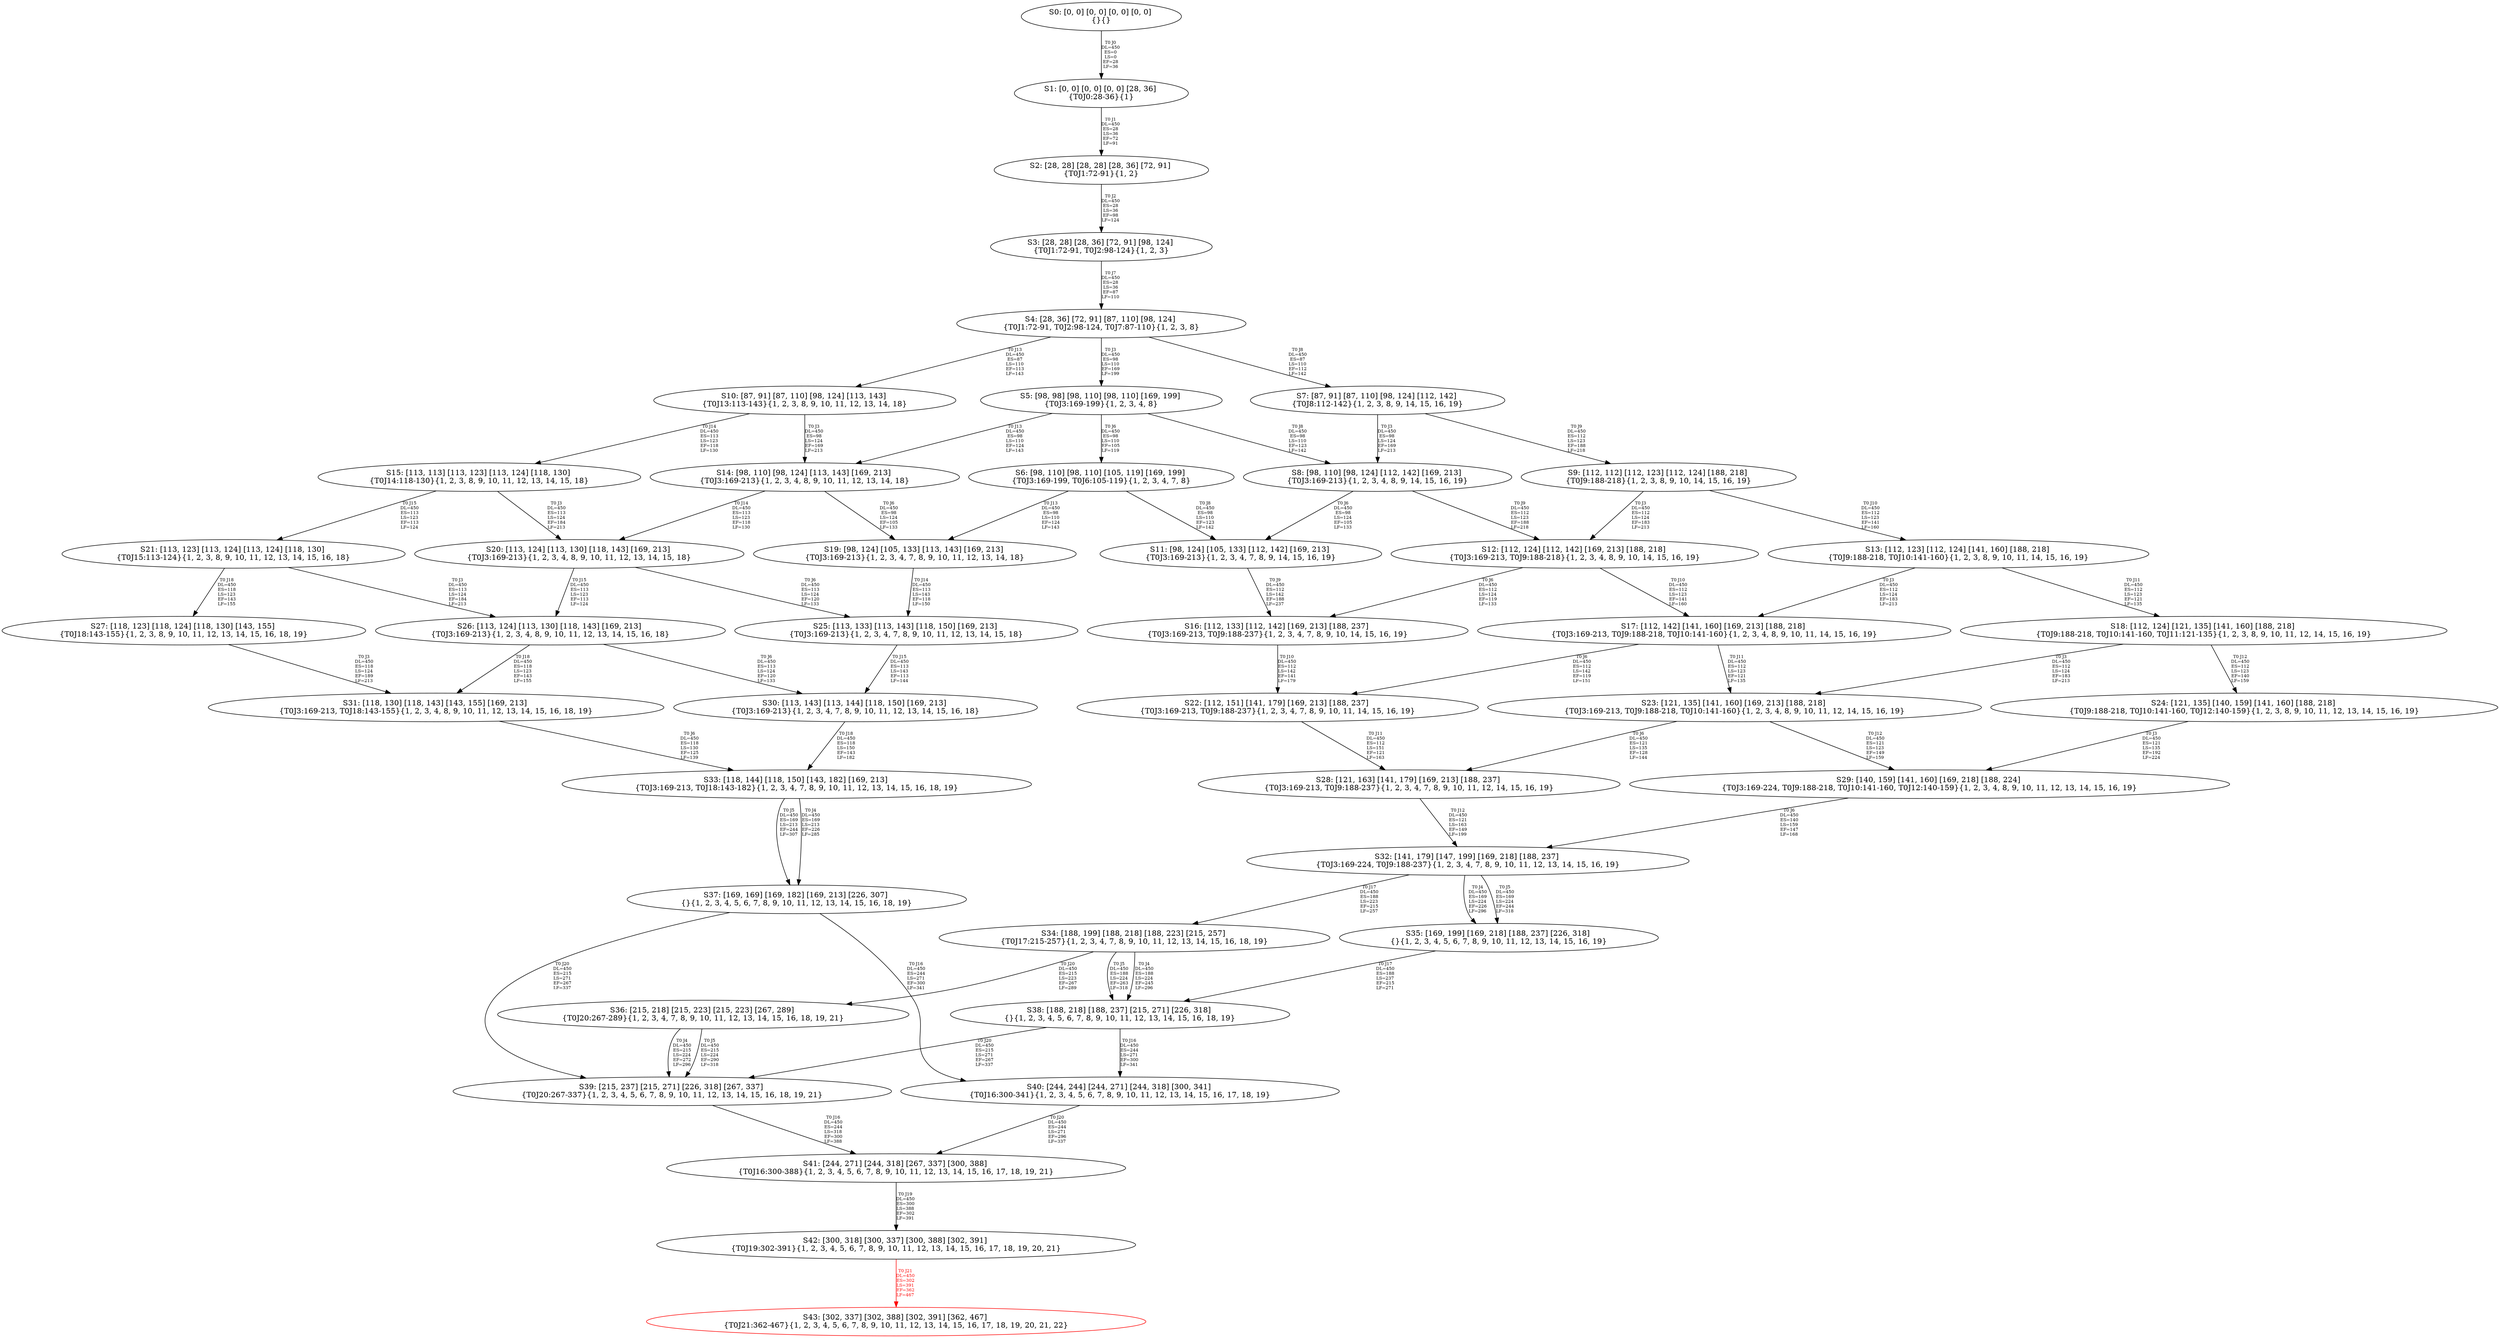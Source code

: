 digraph {
	S0[label="S0: [0, 0] [0, 0] [0, 0] [0, 0] \n{}{}"];
	S1[label="S1: [0, 0] [0, 0] [0, 0] [28, 36] \n{T0J0:28-36}{1}"];
	S2[label="S2: [28, 28] [28, 28] [28, 36] [72, 91] \n{T0J1:72-91}{1, 2}"];
	S3[label="S3: [28, 28] [28, 36] [72, 91] [98, 124] \n{T0J1:72-91, T0J2:98-124}{1, 2, 3}"];
	S4[label="S4: [28, 36] [72, 91] [87, 110] [98, 124] \n{T0J1:72-91, T0J2:98-124, T0J7:87-110}{1, 2, 3, 8}"];
	S5[label="S5: [98, 98] [98, 110] [98, 110] [169, 199] \n{T0J3:169-199}{1, 2, 3, 4, 8}"];
	S6[label="S6: [98, 110] [98, 110] [105, 119] [169, 199] \n{T0J3:169-199, T0J6:105-119}{1, 2, 3, 4, 7, 8}"];
	S7[label="S7: [87, 91] [87, 110] [98, 124] [112, 142] \n{T0J8:112-142}{1, 2, 3, 8, 9, 14, 15, 16, 19}"];
	S8[label="S8: [98, 110] [98, 124] [112, 142] [169, 213] \n{T0J3:169-213}{1, 2, 3, 4, 8, 9, 14, 15, 16, 19}"];
	S9[label="S9: [112, 112] [112, 123] [112, 124] [188, 218] \n{T0J9:188-218}{1, 2, 3, 8, 9, 10, 14, 15, 16, 19}"];
	S10[label="S10: [87, 91] [87, 110] [98, 124] [113, 143] \n{T0J13:113-143}{1, 2, 3, 8, 9, 10, 11, 12, 13, 14, 18}"];
	S11[label="S11: [98, 124] [105, 133] [112, 142] [169, 213] \n{T0J3:169-213}{1, 2, 3, 4, 7, 8, 9, 14, 15, 16, 19}"];
	S12[label="S12: [112, 124] [112, 142] [169, 213] [188, 218] \n{T0J3:169-213, T0J9:188-218}{1, 2, 3, 4, 8, 9, 10, 14, 15, 16, 19}"];
	S13[label="S13: [112, 123] [112, 124] [141, 160] [188, 218] \n{T0J9:188-218, T0J10:141-160}{1, 2, 3, 8, 9, 10, 11, 14, 15, 16, 19}"];
	S14[label="S14: [98, 110] [98, 124] [113, 143] [169, 213] \n{T0J3:169-213}{1, 2, 3, 4, 8, 9, 10, 11, 12, 13, 14, 18}"];
	S15[label="S15: [113, 113] [113, 123] [113, 124] [118, 130] \n{T0J14:118-130}{1, 2, 3, 8, 9, 10, 11, 12, 13, 14, 15, 18}"];
	S16[label="S16: [112, 133] [112, 142] [169, 213] [188, 237] \n{T0J3:169-213, T0J9:188-237}{1, 2, 3, 4, 7, 8, 9, 10, 14, 15, 16, 19}"];
	S17[label="S17: [112, 142] [141, 160] [169, 213] [188, 218] \n{T0J3:169-213, T0J9:188-218, T0J10:141-160}{1, 2, 3, 4, 8, 9, 10, 11, 14, 15, 16, 19}"];
	S18[label="S18: [112, 124] [121, 135] [141, 160] [188, 218] \n{T0J9:188-218, T0J10:141-160, T0J11:121-135}{1, 2, 3, 8, 9, 10, 11, 12, 14, 15, 16, 19}"];
	S19[label="S19: [98, 124] [105, 133] [113, 143] [169, 213] \n{T0J3:169-213}{1, 2, 3, 4, 7, 8, 9, 10, 11, 12, 13, 14, 18}"];
	S20[label="S20: [113, 124] [113, 130] [118, 143] [169, 213] \n{T0J3:169-213}{1, 2, 3, 4, 8, 9, 10, 11, 12, 13, 14, 15, 18}"];
	S21[label="S21: [113, 123] [113, 124] [113, 124] [118, 130] \n{T0J15:113-124}{1, 2, 3, 8, 9, 10, 11, 12, 13, 14, 15, 16, 18}"];
	S22[label="S22: [112, 151] [141, 179] [169, 213] [188, 237] \n{T0J3:169-213, T0J9:188-237}{1, 2, 3, 4, 7, 8, 9, 10, 11, 14, 15, 16, 19}"];
	S23[label="S23: [121, 135] [141, 160] [169, 213] [188, 218] \n{T0J3:169-213, T0J9:188-218, T0J10:141-160}{1, 2, 3, 4, 8, 9, 10, 11, 12, 14, 15, 16, 19}"];
	S24[label="S24: [121, 135] [140, 159] [141, 160] [188, 218] \n{T0J9:188-218, T0J10:141-160, T0J12:140-159}{1, 2, 3, 8, 9, 10, 11, 12, 13, 14, 15, 16, 19}"];
	S25[label="S25: [113, 133] [113, 143] [118, 150] [169, 213] \n{T0J3:169-213}{1, 2, 3, 4, 7, 8, 9, 10, 11, 12, 13, 14, 15, 18}"];
	S26[label="S26: [113, 124] [113, 130] [118, 143] [169, 213] \n{T0J3:169-213}{1, 2, 3, 4, 8, 9, 10, 11, 12, 13, 14, 15, 16, 18}"];
	S27[label="S27: [118, 123] [118, 124] [118, 130] [143, 155] \n{T0J18:143-155}{1, 2, 3, 8, 9, 10, 11, 12, 13, 14, 15, 16, 18, 19}"];
	S28[label="S28: [121, 163] [141, 179] [169, 213] [188, 237] \n{T0J3:169-213, T0J9:188-237}{1, 2, 3, 4, 7, 8, 9, 10, 11, 12, 14, 15, 16, 19}"];
	S29[label="S29: [140, 159] [141, 160] [169, 218] [188, 224] \n{T0J3:169-224, T0J9:188-218, T0J10:141-160, T0J12:140-159}{1, 2, 3, 4, 8, 9, 10, 11, 12, 13, 14, 15, 16, 19}"];
	S30[label="S30: [113, 143] [113, 144] [118, 150] [169, 213] \n{T0J3:169-213}{1, 2, 3, 4, 7, 8, 9, 10, 11, 12, 13, 14, 15, 16, 18}"];
	S31[label="S31: [118, 130] [118, 143] [143, 155] [169, 213] \n{T0J3:169-213, T0J18:143-155}{1, 2, 3, 4, 8, 9, 10, 11, 12, 13, 14, 15, 16, 18, 19}"];
	S32[label="S32: [141, 179] [147, 199] [169, 218] [188, 237] \n{T0J3:169-224, T0J9:188-237}{1, 2, 3, 4, 7, 8, 9, 10, 11, 12, 13, 14, 15, 16, 19}"];
	S33[label="S33: [118, 144] [118, 150] [143, 182] [169, 213] \n{T0J3:169-213, T0J18:143-182}{1, 2, 3, 4, 7, 8, 9, 10, 11, 12, 13, 14, 15, 16, 18, 19}"];
	S34[label="S34: [188, 199] [188, 218] [188, 223] [215, 257] \n{T0J17:215-257}{1, 2, 3, 4, 7, 8, 9, 10, 11, 12, 13, 14, 15, 16, 18, 19}"];
	S35[label="S35: [169, 199] [169, 218] [188, 237] [226, 318] \n{}{1, 2, 3, 4, 5, 6, 7, 8, 9, 10, 11, 12, 13, 14, 15, 16, 19}"];
	S36[label="S36: [215, 218] [215, 223] [215, 223] [267, 289] \n{T0J20:267-289}{1, 2, 3, 4, 7, 8, 9, 10, 11, 12, 13, 14, 15, 16, 18, 19, 21}"];
	S37[label="S37: [169, 169] [169, 182] [169, 213] [226, 307] \n{}{1, 2, 3, 4, 5, 6, 7, 8, 9, 10, 11, 12, 13, 14, 15, 16, 18, 19}"];
	S38[label="S38: [188, 218] [188, 237] [215, 271] [226, 318] \n{}{1, 2, 3, 4, 5, 6, 7, 8, 9, 10, 11, 12, 13, 14, 15, 16, 18, 19}"];
	S39[label="S39: [215, 237] [215, 271] [226, 318] [267, 337] \n{T0J20:267-337}{1, 2, 3, 4, 5, 6, 7, 8, 9, 10, 11, 12, 13, 14, 15, 16, 18, 19, 21}"];
	S40[label="S40: [244, 244] [244, 271] [244, 318] [300, 341] \n{T0J16:300-341}{1, 2, 3, 4, 5, 6, 7, 8, 9, 10, 11, 12, 13, 14, 15, 16, 17, 18, 19}"];
	S41[label="S41: [244, 271] [244, 318] [267, 337] [300, 388] \n{T0J16:300-388}{1, 2, 3, 4, 5, 6, 7, 8, 9, 10, 11, 12, 13, 14, 15, 16, 17, 18, 19, 21}"];
	S42[label="S42: [300, 318] [300, 337] [300, 388] [302, 391] \n{T0J19:302-391}{1, 2, 3, 4, 5, 6, 7, 8, 9, 10, 11, 12, 13, 14, 15, 16, 17, 18, 19, 20, 21}"];
	S43[label="S43: [302, 337] [302, 388] [302, 391] [362, 467] \n{T0J21:362-467}{1, 2, 3, 4, 5, 6, 7, 8, 9, 10, 11, 12, 13, 14, 15, 16, 17, 18, 19, 20, 21, 22}"];
	S0 -> S1[label="T0 J0\nDL=450\nES=0\nLS=0\nEF=28\nLF=36",fontsize=8];
	S1 -> S2[label="T0 J1\nDL=450\nES=28\nLS=36\nEF=72\nLF=91",fontsize=8];
	S2 -> S3[label="T0 J2\nDL=450\nES=28\nLS=36\nEF=98\nLF=124",fontsize=8];
	S3 -> S4[label="T0 J7\nDL=450\nES=28\nLS=36\nEF=87\nLF=110",fontsize=8];
	S4 -> S5[label="T0 J3\nDL=450\nES=98\nLS=110\nEF=169\nLF=199",fontsize=8];
	S4 -> S7[label="T0 J8\nDL=450\nES=87\nLS=110\nEF=112\nLF=142",fontsize=8];
	S4 -> S10[label="T0 J13\nDL=450\nES=87\nLS=110\nEF=113\nLF=143",fontsize=8];
	S5 -> S6[label="T0 J6\nDL=450\nES=98\nLS=110\nEF=105\nLF=119",fontsize=8];
	S5 -> S8[label="T0 J8\nDL=450\nES=98\nLS=110\nEF=123\nLF=142",fontsize=8];
	S5 -> S14[label="T0 J13\nDL=450\nES=98\nLS=110\nEF=124\nLF=143",fontsize=8];
	S6 -> S11[label="T0 J8\nDL=450\nES=98\nLS=110\nEF=123\nLF=142",fontsize=8];
	S6 -> S19[label="T0 J13\nDL=450\nES=98\nLS=110\nEF=124\nLF=143",fontsize=8];
	S7 -> S8[label="T0 J3\nDL=450\nES=98\nLS=124\nEF=169\nLF=213",fontsize=8];
	S7 -> S9[label="T0 J9\nDL=450\nES=112\nLS=123\nEF=188\nLF=218",fontsize=8];
	S8 -> S11[label="T0 J6\nDL=450\nES=98\nLS=124\nEF=105\nLF=133",fontsize=8];
	S8 -> S12[label="T0 J9\nDL=450\nES=112\nLS=123\nEF=188\nLF=218",fontsize=8];
	S9 -> S12[label="T0 J3\nDL=450\nES=112\nLS=124\nEF=183\nLF=213",fontsize=8];
	S9 -> S13[label="T0 J10\nDL=450\nES=112\nLS=123\nEF=141\nLF=160",fontsize=8];
	S10 -> S14[label="T0 J3\nDL=450\nES=98\nLS=124\nEF=169\nLF=213",fontsize=8];
	S10 -> S15[label="T0 J14\nDL=450\nES=113\nLS=123\nEF=118\nLF=130",fontsize=8];
	S11 -> S16[label="T0 J9\nDL=450\nES=112\nLS=142\nEF=188\nLF=237",fontsize=8];
	S12 -> S16[label="T0 J6\nDL=450\nES=112\nLS=124\nEF=119\nLF=133",fontsize=8];
	S12 -> S17[label="T0 J10\nDL=450\nES=112\nLS=123\nEF=141\nLF=160",fontsize=8];
	S13 -> S17[label="T0 J3\nDL=450\nES=112\nLS=124\nEF=183\nLF=213",fontsize=8];
	S13 -> S18[label="T0 J11\nDL=450\nES=112\nLS=123\nEF=121\nLF=135",fontsize=8];
	S14 -> S19[label="T0 J6\nDL=450\nES=98\nLS=124\nEF=105\nLF=133",fontsize=8];
	S14 -> S20[label="T0 J14\nDL=450\nES=113\nLS=123\nEF=118\nLF=130",fontsize=8];
	S15 -> S20[label="T0 J3\nDL=450\nES=113\nLS=124\nEF=184\nLF=213",fontsize=8];
	S15 -> S21[label="T0 J15\nDL=450\nES=113\nLS=123\nEF=113\nLF=124",fontsize=8];
	S16 -> S22[label="T0 J10\nDL=450\nES=112\nLS=142\nEF=141\nLF=179",fontsize=8];
	S17 -> S22[label="T0 J6\nDL=450\nES=112\nLS=142\nEF=119\nLF=151",fontsize=8];
	S17 -> S23[label="T0 J11\nDL=450\nES=112\nLS=123\nEF=121\nLF=135",fontsize=8];
	S18 -> S23[label="T0 J3\nDL=450\nES=112\nLS=124\nEF=183\nLF=213",fontsize=8];
	S18 -> S24[label="T0 J12\nDL=450\nES=112\nLS=123\nEF=140\nLF=159",fontsize=8];
	S19 -> S25[label="T0 J14\nDL=450\nES=113\nLS=143\nEF=118\nLF=150",fontsize=8];
	S20 -> S25[label="T0 J6\nDL=450\nES=113\nLS=124\nEF=120\nLF=133",fontsize=8];
	S20 -> S26[label="T0 J15\nDL=450\nES=113\nLS=123\nEF=113\nLF=124",fontsize=8];
	S21 -> S26[label="T0 J3\nDL=450\nES=113\nLS=124\nEF=184\nLF=213",fontsize=8];
	S21 -> S27[label="T0 J18\nDL=450\nES=118\nLS=123\nEF=143\nLF=155",fontsize=8];
	S22 -> S28[label="T0 J11\nDL=450\nES=112\nLS=151\nEF=121\nLF=163",fontsize=8];
	S23 -> S28[label="T0 J6\nDL=450\nES=121\nLS=135\nEF=128\nLF=144",fontsize=8];
	S23 -> S29[label="T0 J12\nDL=450\nES=121\nLS=123\nEF=149\nLF=159",fontsize=8];
	S24 -> S29[label="T0 J3\nDL=450\nES=121\nLS=135\nEF=192\nLF=224",fontsize=8];
	S25 -> S30[label="T0 J15\nDL=450\nES=113\nLS=143\nEF=113\nLF=144",fontsize=8];
	S26 -> S30[label="T0 J6\nDL=450\nES=113\nLS=124\nEF=120\nLF=133",fontsize=8];
	S26 -> S31[label="T0 J18\nDL=450\nES=118\nLS=123\nEF=143\nLF=155",fontsize=8];
	S27 -> S31[label="T0 J3\nDL=450\nES=118\nLS=124\nEF=189\nLF=213",fontsize=8];
	S28 -> S32[label="T0 J12\nDL=450\nES=121\nLS=163\nEF=149\nLF=199",fontsize=8];
	S29 -> S32[label="T0 J6\nDL=450\nES=140\nLS=159\nEF=147\nLF=168",fontsize=8];
	S30 -> S33[label="T0 J18\nDL=450\nES=118\nLS=150\nEF=143\nLF=182",fontsize=8];
	S31 -> S33[label="T0 J6\nDL=450\nES=118\nLS=130\nEF=125\nLF=139",fontsize=8];
	S32 -> S35[label="T0 J4\nDL=450\nES=169\nLS=224\nEF=226\nLF=296",fontsize=8];
	S32 -> S35[label="T0 J5\nDL=450\nES=169\nLS=224\nEF=244\nLF=318",fontsize=8];
	S32 -> S34[label="T0 J17\nDL=450\nES=188\nLS=223\nEF=215\nLF=257",fontsize=8];
	S33 -> S37[label="T0 J4\nDL=450\nES=169\nLS=213\nEF=226\nLF=285",fontsize=8];
	S33 -> S37[label="T0 J5\nDL=450\nES=169\nLS=213\nEF=244\nLF=307",fontsize=8];
	S34 -> S38[label="T0 J4\nDL=450\nES=188\nLS=224\nEF=245\nLF=296",fontsize=8];
	S34 -> S38[label="T0 J5\nDL=450\nES=188\nLS=224\nEF=263\nLF=318",fontsize=8];
	S34 -> S36[label="T0 J20\nDL=450\nES=215\nLS=223\nEF=267\nLF=289",fontsize=8];
	S35 -> S38[label="T0 J17\nDL=450\nES=188\nLS=237\nEF=215\nLF=271",fontsize=8];
	S36 -> S39[label="T0 J4\nDL=450\nES=215\nLS=224\nEF=272\nLF=296",fontsize=8];
	S36 -> S39[label="T0 J5\nDL=450\nES=215\nLS=224\nEF=290\nLF=318",fontsize=8];
	S37 -> S40[label="T0 J16\nDL=450\nES=244\nLS=271\nEF=300\nLF=341",fontsize=8];
	S37 -> S39[label="T0 J20\nDL=450\nES=215\nLS=271\nEF=267\nLF=337",fontsize=8];
	S38 -> S40[label="T0 J16\nDL=450\nES=244\nLS=271\nEF=300\nLF=341",fontsize=8];
	S38 -> S39[label="T0 J20\nDL=450\nES=215\nLS=271\nEF=267\nLF=337",fontsize=8];
	S39 -> S41[label="T0 J16\nDL=450\nES=244\nLS=318\nEF=300\nLF=388",fontsize=8];
	S40 -> S41[label="T0 J20\nDL=450\nES=244\nLS=271\nEF=296\nLF=337",fontsize=8];
	S41 -> S42[label="T0 J19\nDL=450\nES=300\nLS=388\nEF=302\nLF=391",fontsize=8];
	S42 -> S43[label="T0 J21\nDL=450\nES=302\nLS=391\nEF=362\nLF=467",color=Red,fontcolor=Red,fontsize=8];
S43[color=Red];
}
